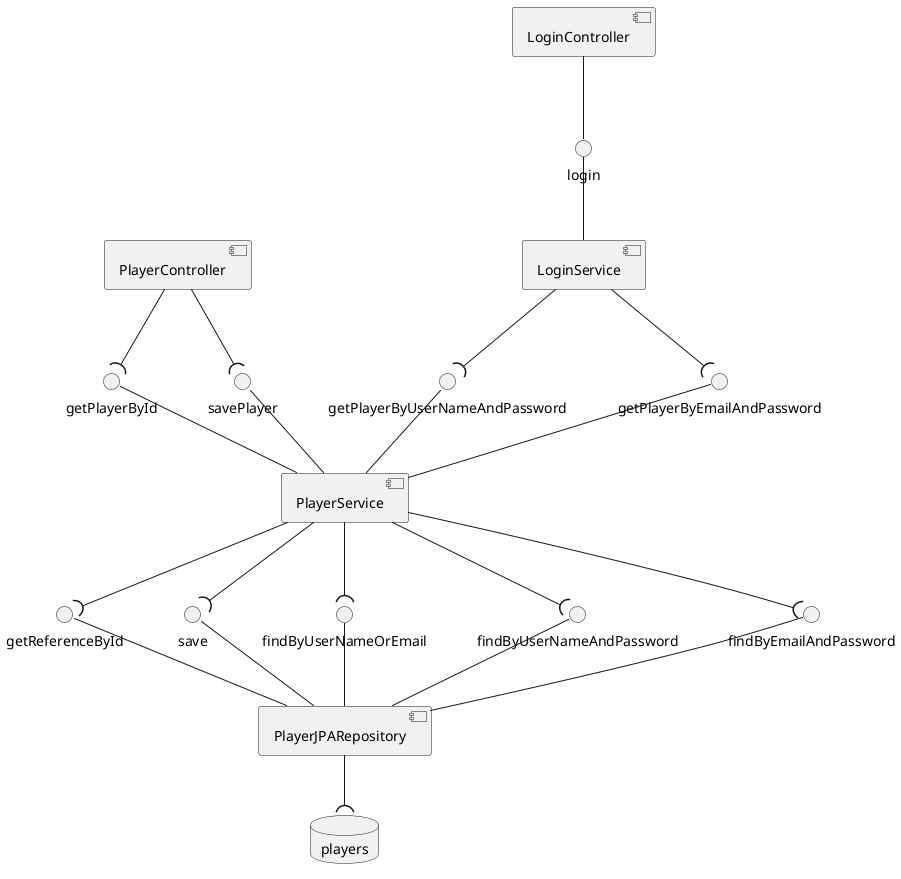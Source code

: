 @startuml
database "players"
[PlayerController] --(getPlayerById
[PlayerController] --(savePlayer
[LoginController] --login

[LoginService] --(getPlayerByUserNameAndPassword
[LoginService] --(getPlayerByEmailAndPassword
login -- [LoginService]
[PlayerService] --(getReferenceById
[PlayerService] --(save
[PlayerService] --(findByUserNameOrEmail
[PlayerService] --(findByUserNameAndPassword
[PlayerService] --(findByEmailAndPassword


getPlayerById -- [PlayerService]
savePlayer -- [PlayerService]
getPlayerByUserNameAndPassword -- [PlayerService]
getPlayerByEmailAndPassword -- [PlayerService]

[PlayerJPARepository] --("players"
getReferenceById -- [PlayerJPARepository]
save -- [PlayerJPARepository]
findByUserNameOrEmail -- [PlayerJPARepository]
findByUserNameAndPassword -- [PlayerJPARepository]
findByEmailAndPassword -- [PlayerJPARepository]

@enduml